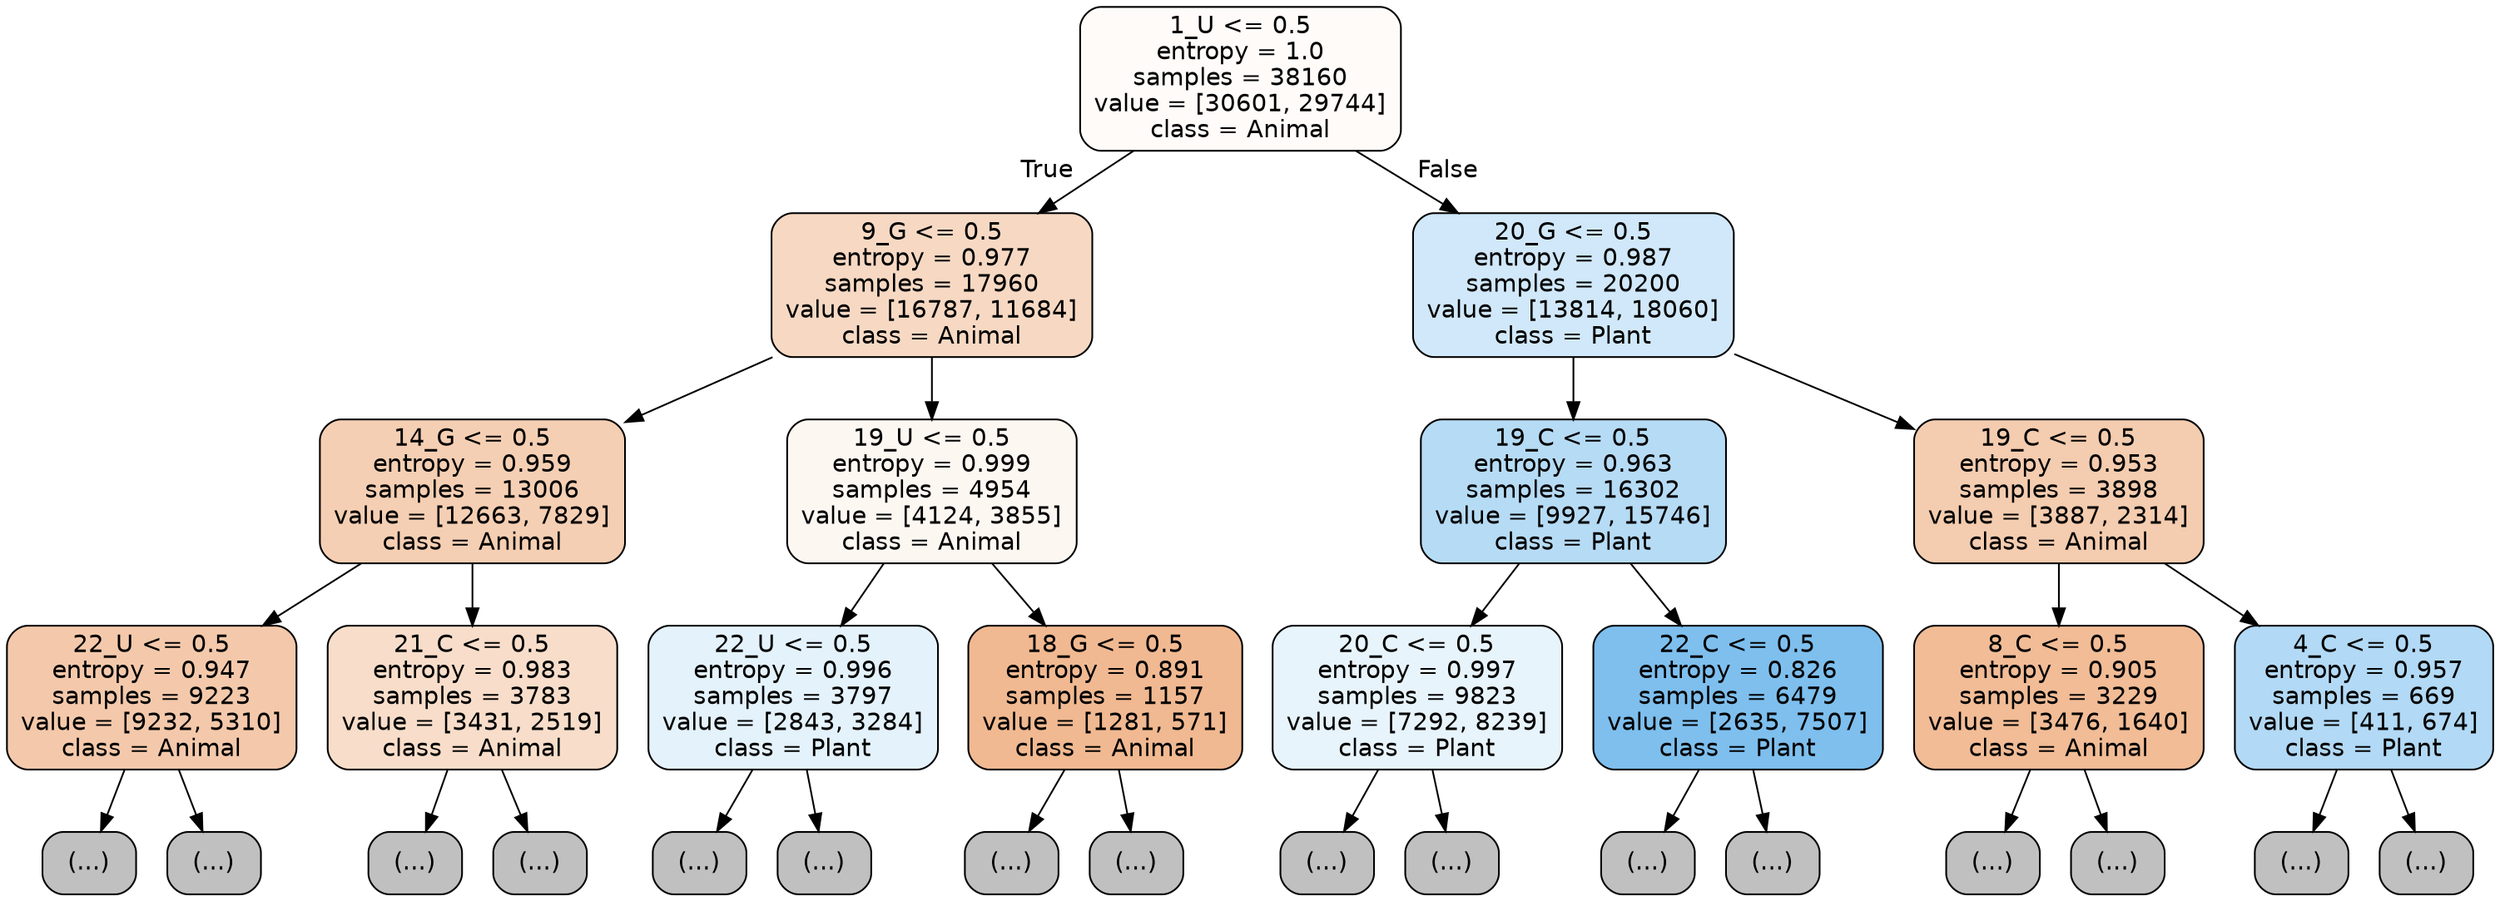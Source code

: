 digraph Tree {
node [shape=box, style="filled, rounded", color="black", fontname="helvetica"] ;
edge [fontname="helvetica"] ;
0 [label="1_U <= 0.5\nentropy = 1.0\nsamples = 38160\nvalue = [30601, 29744]\nclass = Animal", fillcolor="#fefbf9"] ;
1 [label="9_G <= 0.5\nentropy = 0.977\nsamples = 17960\nvalue = [16787, 11684]\nclass = Animal", fillcolor="#f7d9c3"] ;
0 -> 1 [labeldistance=2.5, labelangle=45, headlabel="True"] ;
2 [label="14_G <= 0.5\nentropy = 0.959\nsamples = 13006\nvalue = [12663, 7829]\nclass = Animal", fillcolor="#f5cfb3"] ;
1 -> 2 ;
3 [label="22_U <= 0.5\nentropy = 0.947\nsamples = 9223\nvalue = [9232, 5310]\nclass = Animal", fillcolor="#f4c9ab"] ;
2 -> 3 ;
4 [label="(...)", fillcolor="#C0C0C0"] ;
3 -> 4 ;
4547 [label="(...)", fillcolor="#C0C0C0"] ;
3 -> 4547 ;
5144 [label="21_C <= 0.5\nentropy = 0.983\nsamples = 3783\nvalue = [3431, 2519]\nclass = Animal", fillcolor="#f8deca"] ;
2 -> 5144 ;
5145 [label="(...)", fillcolor="#C0C0C0"] ;
5144 -> 5145 ;
6684 [label="(...)", fillcolor="#C0C0C0"] ;
5144 -> 6684 ;
7041 [label="19_U <= 0.5\nentropy = 0.999\nsamples = 4954\nvalue = [4124, 3855]\nclass = Animal", fillcolor="#fdf7f2"] ;
1 -> 7041 ;
7042 [label="22_U <= 0.5\nentropy = 0.996\nsamples = 3797\nvalue = [2843, 3284]\nclass = Plant", fillcolor="#e4f2fc"] ;
7041 -> 7042 ;
7043 [label="(...)", fillcolor="#C0C0C0"] ;
7042 -> 7043 ;
8636 [label="(...)", fillcolor="#C0C0C0"] ;
7042 -> 8636 ;
8815 [label="18_G <= 0.5\nentropy = 0.891\nsamples = 1157\nvalue = [1281, 571]\nclass = Animal", fillcolor="#f1b991"] ;
7041 -> 8815 ;
8816 [label="(...)", fillcolor="#C0C0C0"] ;
8815 -> 8816 ;
9253 [label="(...)", fillcolor="#C0C0C0"] ;
8815 -> 9253 ;
9428 [label="20_G <= 0.5\nentropy = 0.987\nsamples = 20200\nvalue = [13814, 18060]\nclass = Plant", fillcolor="#d0e8f9"] ;
0 -> 9428 [labeldistance=2.5, labelangle=-45, headlabel="False"] ;
9429 [label="19_C <= 0.5\nentropy = 0.963\nsamples = 16302\nvalue = [9927, 15746]\nclass = Plant", fillcolor="#b6dbf5"] ;
9428 -> 9429 ;
9430 [label="20_C <= 0.5\nentropy = 0.997\nsamples = 9823\nvalue = [7292, 8239]\nclass = Plant", fillcolor="#e8f4fc"] ;
9429 -> 9430 ;
9431 [label="(...)", fillcolor="#C0C0C0"] ;
9430 -> 9431 ;
12092 [label="(...)", fillcolor="#C0C0C0"] ;
9430 -> 12092 ;
13433 [label="22_C <= 0.5\nentropy = 0.826\nsamples = 6479\nvalue = [2635, 7507]\nclass = Plant", fillcolor="#7ebfee"] ;
9429 -> 13433 ;
13434 [label="(...)", fillcolor="#C0C0C0"] ;
13433 -> 13434 ;
14753 [label="(...)", fillcolor="#C0C0C0"] ;
13433 -> 14753 ;
14954 [label="19_C <= 0.5\nentropy = 0.953\nsamples = 3898\nvalue = [3887, 2314]\nclass = Animal", fillcolor="#f4ccaf"] ;
9428 -> 14954 ;
14955 [label="8_C <= 0.5\nentropy = 0.905\nsamples = 3229\nvalue = [3476, 1640]\nclass = Animal", fillcolor="#f1bc96"] ;
14954 -> 14955 ;
14956 [label="(...)", fillcolor="#C0C0C0"] ;
14955 -> 14956 ;
16215 [label="(...)", fillcolor="#C0C0C0"] ;
14955 -> 16215 ;
16542 [label="4_C <= 0.5\nentropy = 0.957\nsamples = 669\nvalue = [411, 674]\nclass = Plant", fillcolor="#b2d9f5"] ;
14954 -> 16542 ;
16543 [label="(...)", fillcolor="#C0C0C0"] ;
16542 -> 16543 ;
16752 [label="(...)", fillcolor="#C0C0C0"] ;
16542 -> 16752 ;
}